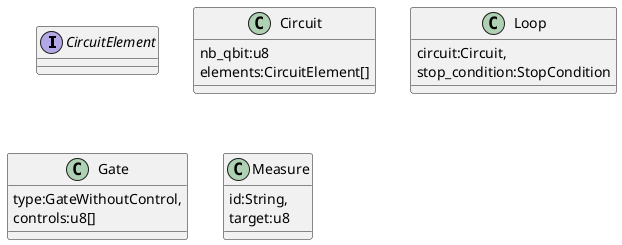 @startuml


interface CircuitElement

class Circuit
class Loop
class Gate
class Measure
class Circuit {
    nb_qbit:u8
    elements:CircuitElement[]
}

class Loop {
    circuit:Circuit,
    stop_condition:StopCondition
}

class Measure {
    id:String,
    target:u8
}

class Gate {
    type:GateWithoutControl,
    controls:u8[]
}


@enduml